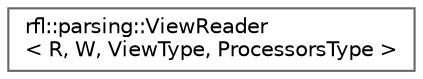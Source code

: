 digraph "类继承关系图"
{
 // LATEX_PDF_SIZE
  bgcolor="transparent";
  edge [fontname=Helvetica,fontsize=10,labelfontname=Helvetica,labelfontsize=10];
  node [fontname=Helvetica,fontsize=10,shape=box,height=0.2,width=0.4];
  rankdir="LR";
  Node0 [id="Node000000",label="rfl::parsing::ViewReader\l\< R, W, ViewType, ProcessorsType \>",height=0.2,width=0.4,color="grey40", fillcolor="white", style="filled",URL="$classrfl_1_1parsing_1_1_view_reader.html",tooltip=" "];
}
